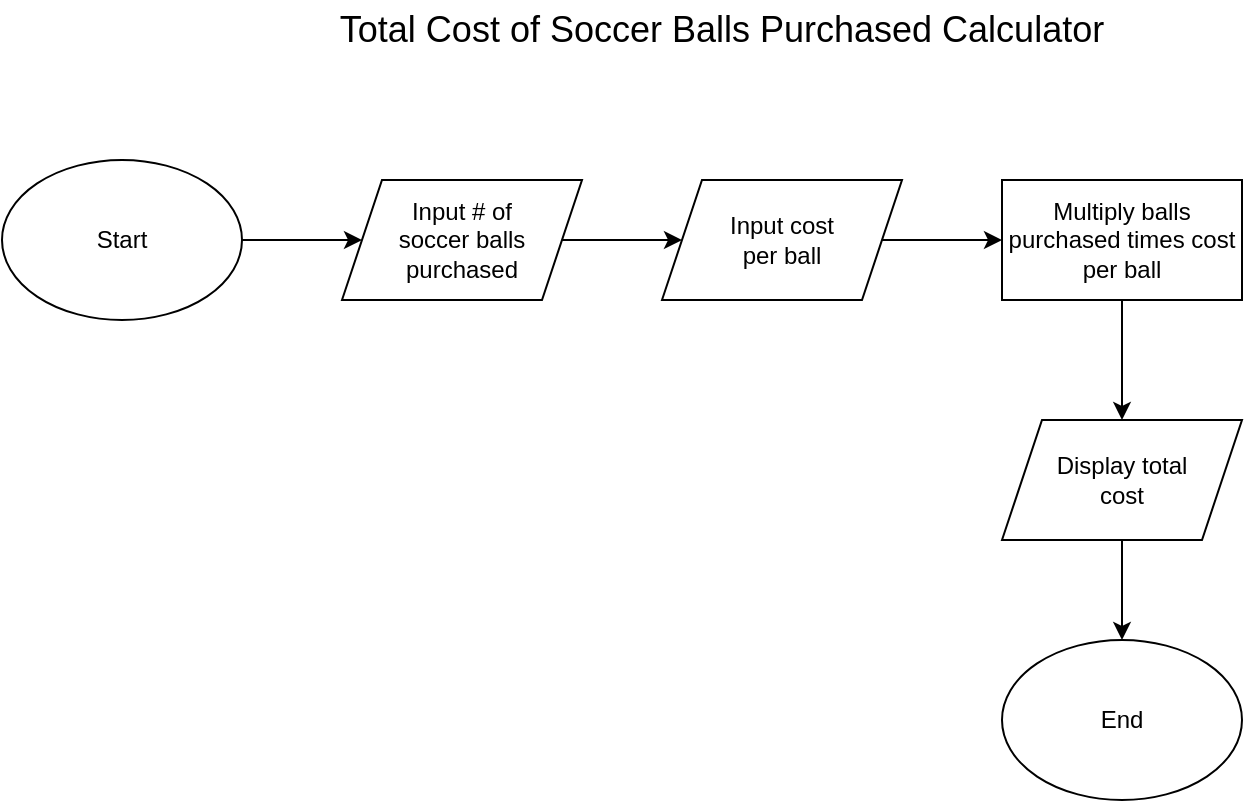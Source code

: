 <mxfile version="17.4.5" type="device"><diagram id="b5maXYyO1dQKqJhPiW1i" name="Page-1"><mxGraphModel dx="1030" dy="502" grid="1" gridSize="10" guides="1" tooltips="1" connect="1" arrows="1" fold="1" page="1" pageScale="1" pageWidth="827" pageHeight="1169" math="0" shadow="0"><root><mxCell id="0"/><mxCell id="1" parent="0"/><mxCell id="Lb6uTjOzr_cah_EgoMXm-6" style="edgeStyle=orthogonalEdgeStyle;rounded=0;orthogonalLoop=1;jettySize=auto;html=1;entryX=0;entryY=0.5;entryDx=0;entryDy=0;fontSize=12;" edge="1" parent="1" source="Lb6uTjOzr_cah_EgoMXm-1" target="Lb6uTjOzr_cah_EgoMXm-5"><mxGeometry relative="1" as="geometry"/></mxCell><mxCell id="Lb6uTjOzr_cah_EgoMXm-1" value="Start" style="ellipse;whiteSpace=wrap;html=1;" vertex="1" parent="1"><mxGeometry x="40" y="120" width="120" height="80" as="geometry"/></mxCell><mxCell id="Lb6uTjOzr_cah_EgoMXm-8" style="edgeStyle=orthogonalEdgeStyle;rounded=0;orthogonalLoop=1;jettySize=auto;html=1;entryX=0;entryY=0.5;entryDx=0;entryDy=0;fontSize=12;" edge="1" parent="1" source="Lb6uTjOzr_cah_EgoMXm-5" target="Lb6uTjOzr_cah_EgoMXm-7"><mxGeometry relative="1" as="geometry"/></mxCell><mxCell id="Lb6uTjOzr_cah_EgoMXm-5" value="&lt;div&gt;Input # of &lt;br&gt;&lt;/div&gt;&lt;div&gt;soccer balls &lt;br&gt;&lt;/div&gt;&lt;div&gt;purchased&lt;br&gt;&lt;/div&gt;" style="shape=parallelogram;perimeter=parallelogramPerimeter;whiteSpace=wrap;html=1;fixedSize=1;fontSize=12;" vertex="1" parent="1"><mxGeometry x="210" y="130" width="120" height="60" as="geometry"/></mxCell><mxCell id="Lb6uTjOzr_cah_EgoMXm-10" value="" style="edgeStyle=orthogonalEdgeStyle;rounded=0;orthogonalLoop=1;jettySize=auto;html=1;fontSize=12;" edge="1" parent="1" source="Lb6uTjOzr_cah_EgoMXm-7" target="Lb6uTjOzr_cah_EgoMXm-9"><mxGeometry relative="1" as="geometry"/></mxCell><mxCell id="Lb6uTjOzr_cah_EgoMXm-7" value="&lt;div&gt;Input cost&lt;/div&gt;&lt;div&gt;per ball&lt;br&gt;&lt;/div&gt;" style="shape=parallelogram;perimeter=parallelogramPerimeter;whiteSpace=wrap;html=1;fixedSize=1;fontSize=12;" vertex="1" parent="1"><mxGeometry x="370" y="130" width="120" height="60" as="geometry"/></mxCell><mxCell id="Lb6uTjOzr_cah_EgoMXm-12" style="edgeStyle=orthogonalEdgeStyle;rounded=0;orthogonalLoop=1;jettySize=auto;html=1;entryX=0.5;entryY=0;entryDx=0;entryDy=0;fontSize=12;" edge="1" parent="1" source="Lb6uTjOzr_cah_EgoMXm-9" target="Lb6uTjOzr_cah_EgoMXm-11"><mxGeometry relative="1" as="geometry"/></mxCell><mxCell id="Lb6uTjOzr_cah_EgoMXm-9" value="Multiply balls purchased times cost per ball" style="rounded=0;whiteSpace=wrap;html=1;fontSize=12;" vertex="1" parent="1"><mxGeometry x="540" y="130" width="120" height="60" as="geometry"/></mxCell><mxCell id="Lb6uTjOzr_cah_EgoMXm-14" style="edgeStyle=orthogonalEdgeStyle;rounded=0;orthogonalLoop=1;jettySize=auto;html=1;entryX=0.5;entryY=0;entryDx=0;entryDy=0;fontSize=12;" edge="1" parent="1" source="Lb6uTjOzr_cah_EgoMXm-11" target="Lb6uTjOzr_cah_EgoMXm-13"><mxGeometry relative="1" as="geometry"/></mxCell><mxCell id="Lb6uTjOzr_cah_EgoMXm-11" value="&lt;div&gt;Display total&lt;/div&gt;&lt;div&gt;cost&lt;br&gt;&lt;/div&gt;" style="shape=parallelogram;perimeter=parallelogramPerimeter;whiteSpace=wrap;html=1;fixedSize=1;fontSize=12;" vertex="1" parent="1"><mxGeometry x="540" y="250" width="120" height="60" as="geometry"/></mxCell><mxCell id="Lb6uTjOzr_cah_EgoMXm-13" value="End" style="ellipse;whiteSpace=wrap;html=1;fontSize=12;" vertex="1" parent="1"><mxGeometry x="540" y="360" width="120" height="80" as="geometry"/></mxCell><mxCell id="Lb6uTjOzr_cah_EgoMXm-15" value="&lt;font style=&quot;font-size: 18px&quot;&gt;Total Cost of Soccer Balls Purchased Calculator&lt;/font&gt;" style="text;html=1;strokeColor=none;fillColor=none;align=center;verticalAlign=middle;whiteSpace=wrap;rounded=0;fontSize=12;" vertex="1" parent="1"><mxGeometry x="200" y="40" width="400" height="30" as="geometry"/></mxCell></root></mxGraphModel></diagram></mxfile>